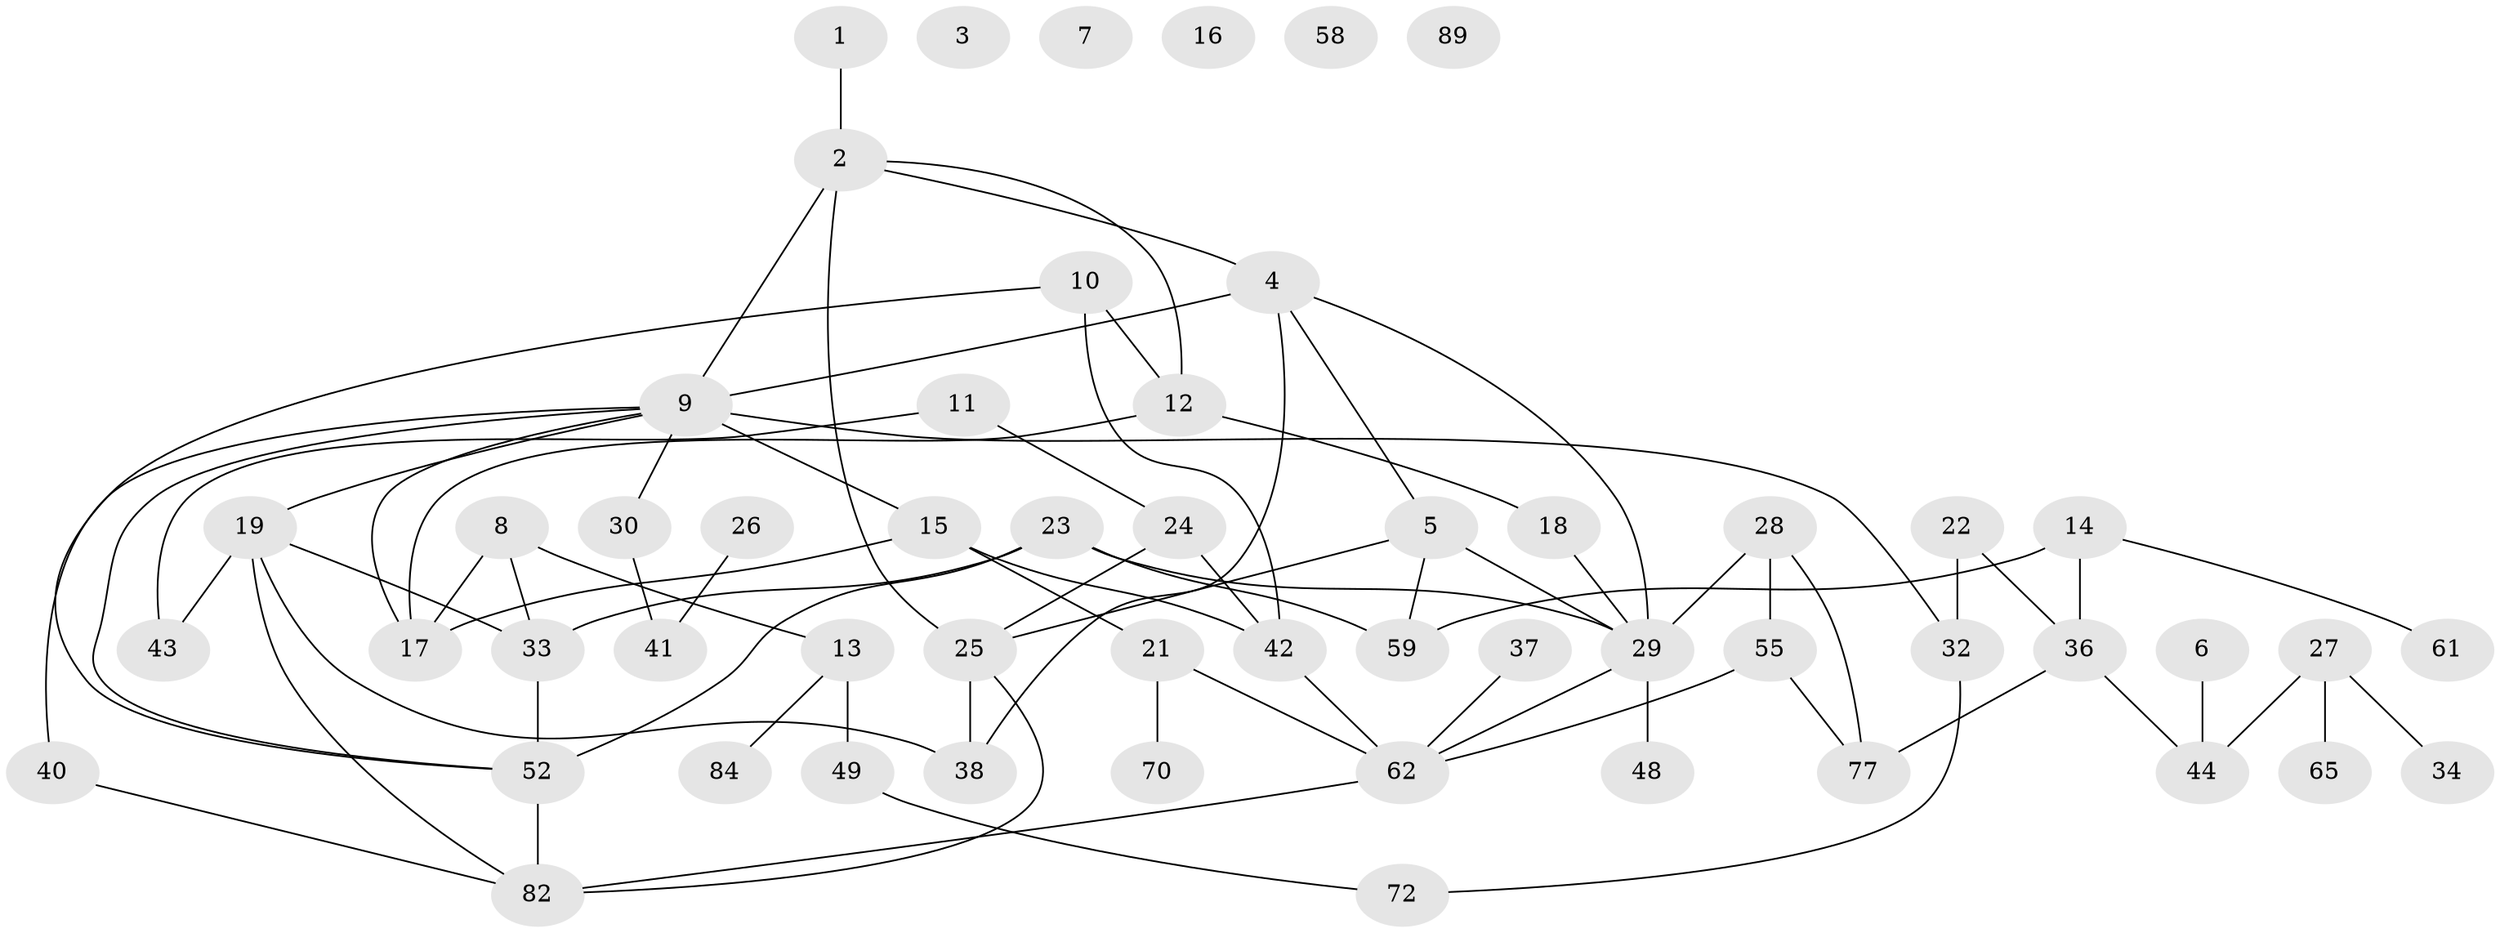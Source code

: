 // Generated by graph-tools (version 1.1) at 2025/23/03/03/25 07:23:27]
// undirected, 55 vertices, 77 edges
graph export_dot {
graph [start="1"]
  node [color=gray90,style=filled];
  1;
  2 [super="+31"];
  3;
  4 [super="+20"];
  5 [super="+85"];
  6;
  7;
  8;
  9 [super="+75"];
  10 [super="+64"];
  11 [super="+47"];
  12 [super="+46"];
  13 [super="+78"];
  14 [super="+50"];
  15 [super="+45"];
  16;
  17 [super="+87"];
  18;
  19 [super="+39"];
  21;
  22 [super="+54"];
  23 [super="+68"];
  24 [super="+76"];
  25 [super="+67"];
  26;
  27;
  28 [super="+69"];
  29 [super="+35"];
  30 [super="+53"];
  32 [super="+81"];
  33 [super="+60"];
  34;
  36 [super="+66"];
  37;
  38 [super="+88"];
  40 [super="+56"];
  41 [super="+79"];
  42 [super="+51"];
  43 [super="+57"];
  44 [super="+74"];
  48;
  49 [super="+63"];
  52 [super="+73"];
  55 [super="+80"];
  58;
  59 [super="+71"];
  61;
  62 [super="+86"];
  65;
  70;
  72;
  77;
  82 [super="+83"];
  84;
  89;
  1 -- 2;
  2 -- 4;
  2 -- 12;
  2 -- 9 [weight=2];
  2 -- 25;
  4 -- 9;
  4 -- 38;
  4 -- 29;
  4 -- 5;
  5 -- 59;
  5 -- 25;
  5 -- 29;
  6 -- 44;
  8 -- 33;
  8 -- 17;
  8 -- 13;
  9 -- 40;
  9 -- 52;
  9 -- 19;
  9 -- 30;
  9 -- 17;
  9 -- 15;
  9 -- 32;
  10 -- 42;
  10 -- 52;
  10 -- 12;
  11 -- 43;
  11 -- 24;
  12 -- 18;
  12 -- 17;
  13 -- 49;
  13 -- 84;
  14 -- 61;
  14 -- 36;
  14 -- 59;
  15 -- 17;
  15 -- 42;
  15 -- 21;
  18 -- 29;
  19 -- 82;
  19 -- 33;
  19 -- 43;
  19 -- 38;
  21 -- 62;
  21 -- 70;
  22 -- 32;
  22 -- 36;
  23 -- 33;
  23 -- 52 [weight=2];
  23 -- 59;
  23 -- 29;
  24 -- 25;
  24 -- 42;
  25 -- 82;
  25 -- 38;
  26 -- 41;
  27 -- 34;
  27 -- 44;
  27 -- 65;
  28 -- 29;
  28 -- 55;
  28 -- 77;
  29 -- 62;
  29 -- 48;
  30 -- 41;
  32 -- 72;
  33 -- 52;
  36 -- 77;
  36 -- 44;
  37 -- 62;
  40 -- 82;
  42 -- 62;
  49 -- 72;
  52 -- 82;
  55 -- 62;
  55 -- 77;
  62 -- 82;
}
